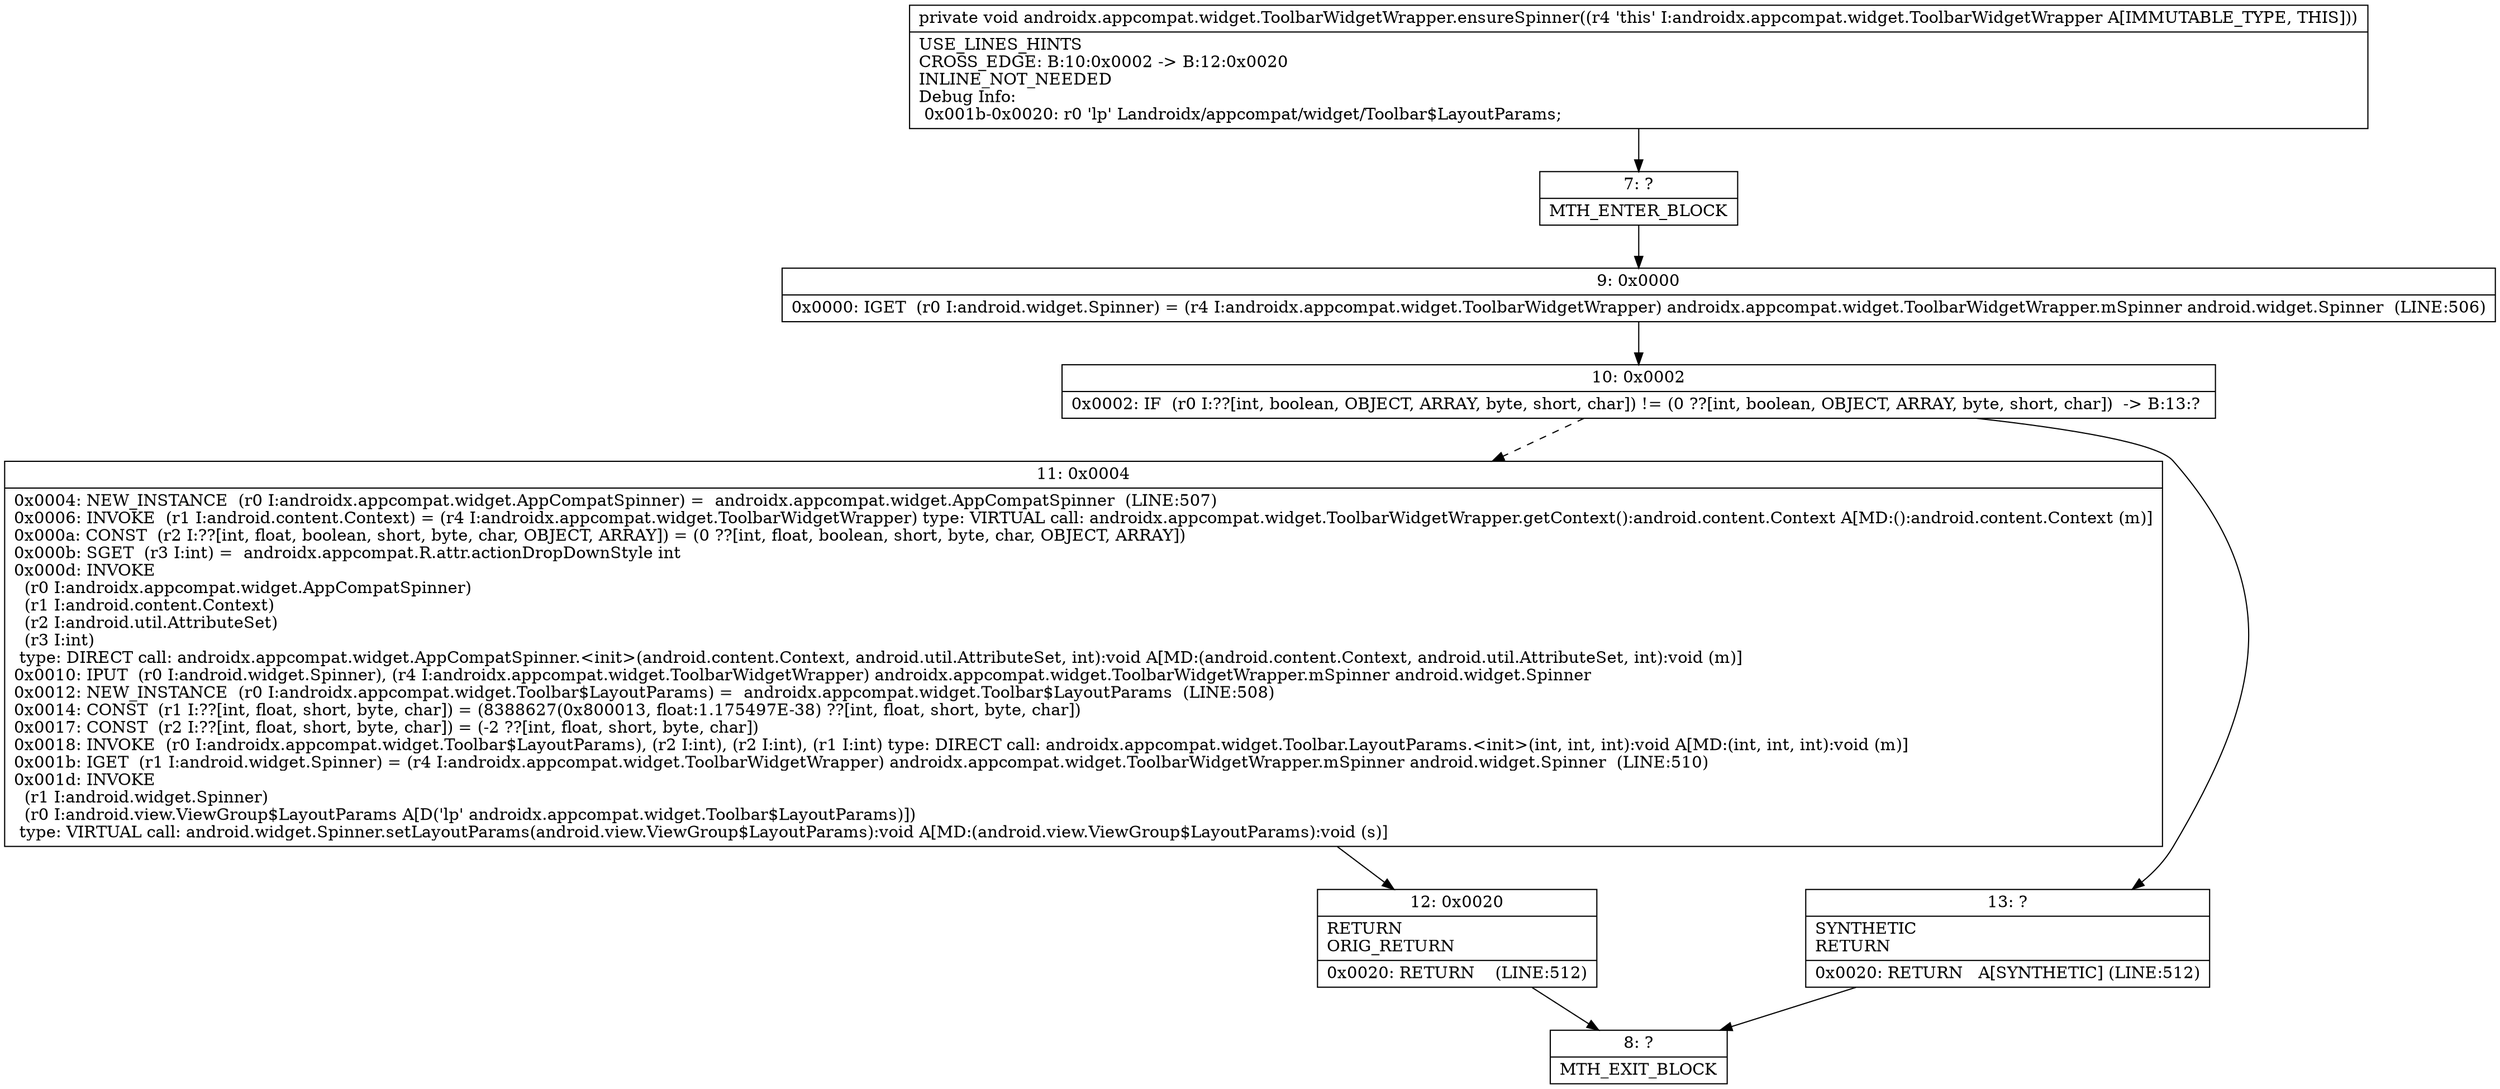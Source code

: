 digraph "CFG forandroidx.appcompat.widget.ToolbarWidgetWrapper.ensureSpinner()V" {
Node_7 [shape=record,label="{7\:\ ?|MTH_ENTER_BLOCK\l}"];
Node_9 [shape=record,label="{9\:\ 0x0000|0x0000: IGET  (r0 I:android.widget.Spinner) = (r4 I:androidx.appcompat.widget.ToolbarWidgetWrapper) androidx.appcompat.widget.ToolbarWidgetWrapper.mSpinner android.widget.Spinner  (LINE:506)\l}"];
Node_10 [shape=record,label="{10\:\ 0x0002|0x0002: IF  (r0 I:??[int, boolean, OBJECT, ARRAY, byte, short, char]) != (0 ??[int, boolean, OBJECT, ARRAY, byte, short, char])  \-\> B:13:? \l}"];
Node_11 [shape=record,label="{11\:\ 0x0004|0x0004: NEW_INSTANCE  (r0 I:androidx.appcompat.widget.AppCompatSpinner) =  androidx.appcompat.widget.AppCompatSpinner  (LINE:507)\l0x0006: INVOKE  (r1 I:android.content.Context) = (r4 I:androidx.appcompat.widget.ToolbarWidgetWrapper) type: VIRTUAL call: androidx.appcompat.widget.ToolbarWidgetWrapper.getContext():android.content.Context A[MD:():android.content.Context (m)]\l0x000a: CONST  (r2 I:??[int, float, boolean, short, byte, char, OBJECT, ARRAY]) = (0 ??[int, float, boolean, short, byte, char, OBJECT, ARRAY]) \l0x000b: SGET  (r3 I:int) =  androidx.appcompat.R.attr.actionDropDownStyle int \l0x000d: INVOKE  \l  (r0 I:androidx.appcompat.widget.AppCompatSpinner)\l  (r1 I:android.content.Context)\l  (r2 I:android.util.AttributeSet)\l  (r3 I:int)\l type: DIRECT call: androidx.appcompat.widget.AppCompatSpinner.\<init\>(android.content.Context, android.util.AttributeSet, int):void A[MD:(android.content.Context, android.util.AttributeSet, int):void (m)]\l0x0010: IPUT  (r0 I:android.widget.Spinner), (r4 I:androidx.appcompat.widget.ToolbarWidgetWrapper) androidx.appcompat.widget.ToolbarWidgetWrapper.mSpinner android.widget.Spinner \l0x0012: NEW_INSTANCE  (r0 I:androidx.appcompat.widget.Toolbar$LayoutParams) =  androidx.appcompat.widget.Toolbar$LayoutParams  (LINE:508)\l0x0014: CONST  (r1 I:??[int, float, short, byte, char]) = (8388627(0x800013, float:1.175497E\-38) ??[int, float, short, byte, char]) \l0x0017: CONST  (r2 I:??[int, float, short, byte, char]) = (\-2 ??[int, float, short, byte, char]) \l0x0018: INVOKE  (r0 I:androidx.appcompat.widget.Toolbar$LayoutParams), (r2 I:int), (r2 I:int), (r1 I:int) type: DIRECT call: androidx.appcompat.widget.Toolbar.LayoutParams.\<init\>(int, int, int):void A[MD:(int, int, int):void (m)]\l0x001b: IGET  (r1 I:android.widget.Spinner) = (r4 I:androidx.appcompat.widget.ToolbarWidgetWrapper) androidx.appcompat.widget.ToolbarWidgetWrapper.mSpinner android.widget.Spinner  (LINE:510)\l0x001d: INVOKE  \l  (r1 I:android.widget.Spinner)\l  (r0 I:android.view.ViewGroup$LayoutParams A[D('lp' androidx.appcompat.widget.Toolbar$LayoutParams)])\l type: VIRTUAL call: android.widget.Spinner.setLayoutParams(android.view.ViewGroup$LayoutParams):void A[MD:(android.view.ViewGroup$LayoutParams):void (s)]\l}"];
Node_12 [shape=record,label="{12\:\ 0x0020|RETURN\lORIG_RETURN\l|0x0020: RETURN    (LINE:512)\l}"];
Node_8 [shape=record,label="{8\:\ ?|MTH_EXIT_BLOCK\l}"];
Node_13 [shape=record,label="{13\:\ ?|SYNTHETIC\lRETURN\l|0x0020: RETURN   A[SYNTHETIC] (LINE:512)\l}"];
MethodNode[shape=record,label="{private void androidx.appcompat.widget.ToolbarWidgetWrapper.ensureSpinner((r4 'this' I:androidx.appcompat.widget.ToolbarWidgetWrapper A[IMMUTABLE_TYPE, THIS]))  | USE_LINES_HINTS\lCROSS_EDGE: B:10:0x0002 \-\> B:12:0x0020\lINLINE_NOT_NEEDED\lDebug Info:\l  0x001b\-0x0020: r0 'lp' Landroidx\/appcompat\/widget\/Toolbar$LayoutParams;\l}"];
MethodNode -> Node_7;Node_7 -> Node_9;
Node_9 -> Node_10;
Node_10 -> Node_11[style=dashed];
Node_10 -> Node_13;
Node_11 -> Node_12;
Node_12 -> Node_8;
Node_13 -> Node_8;
}

